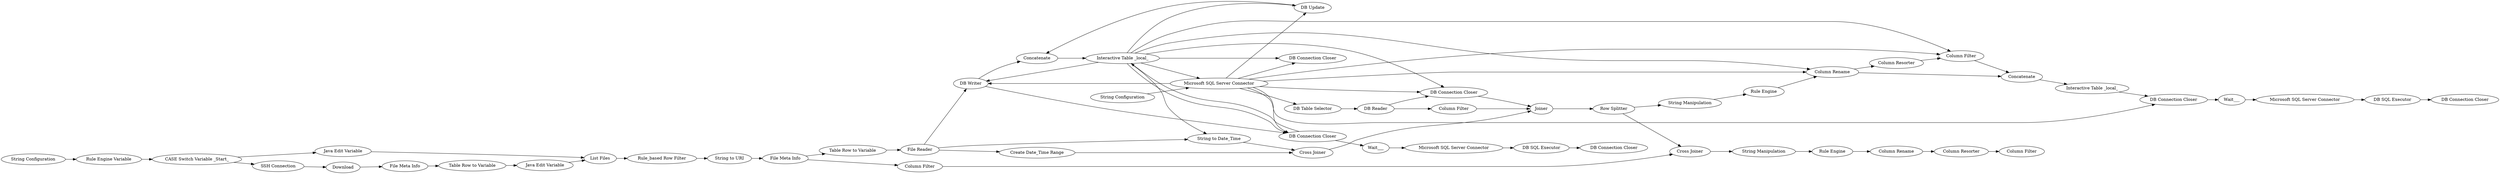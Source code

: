 digraph {
	1029 -> 712
	1034 -> 1042
	821 -> 778
	1058 -> 1061
	1050 -> 1045
	778 -> 685
	1056 -> 1057
	1043 -> 1034
	741 -> 1061
	1058 -> 1046
	1048 -> 1049
	685 -> 688
	741 -> 1046
	376 -> 1034
	1029 -> 1059
	1054 -> 1051
	1058 -> 1033
	716 -> 1034
	1042 -> 1048
	1049 -> 1050
	1033 -> 716
	1039 -> 1036
	1046 -> 1054
	1068 -> 1074
	1052 -> 1064
	1038 -> 1039
	1060 -> 1058
	778 -> 1031
	1032 -> 1030
	1070 -> 1068
	1030 -> 376
	1057 -> 1058
	1058 -> 1060
	688 -> 687
	1042 -> 805
	1058 -> 741
	741 -> 1060
	850 -> 741
	712 -> 716
	1051 -> 1052
	1064 -> 1065
	1045 -> 1046
	694 -> 757
	687 -> 686
	757 -> 699
	695 -> 696
	1058 -> 1056
	1058 -> 376
	1059 -> 1057
	1030 -> 1043
	1062 -> 1066
	686 -> 743
	741 -> 376
	696 -> 1029
	1065 -> 1062
	1029 -> 1033
	1036 -> 722
	741 -> 1032
	741 -> 1056
	804 -> 805
	1060 -> 1070
	741 -> 1052
	1058 -> 1059
	1050 -> 1054
	849 -> 821
	741 -> 1059
	695 -> 804
	743 -> 694
	722 -> 1040
	1074 -> 1069
	699 -> 695
	1058 -> 1050
	1059 -> 1060
	1031 -> 694
	805 -> 1038
	741 -> 1050
	1030 [label="DB Reader"]
	1056 [label="DB Update"]
	696 [label="Table Row to Variable"]
	1057 [label=Concatenate]
	1032 [label="DB Table Selector"]
	1034 [label=Joiner]
	699 [label="String to URI"]
	741 [label="Microsoft SQL Server Connector"]
	1058 [label="Interactive Table _local_"]
	1045 [label="Column Resorter"]
	1038 [label="String Manipulation"]
	1074 [label="DB SQL Executor"]
	1051 [label="Interactive Table _local_"]
	688 [label=Download]
	1060 [label="DB Connection Closer"]
	1031 [label="Java Edit Variable"]
	849 [label="String Configuration"]
	1065 [label="Microsoft SQL Server Connector"]
	1061 [label="DB Connection Closer"]
	778 [label="CASE Switch Variable _Start_"]
	695 [label="File Meta Info"]
	821 [label="Rule Engine Variable"]
	376 [label="DB Connection Closer"]
	685 [label="SSH Connection"]
	1069 [label="DB Connection Closer"]
	1042 [label="Row Splitter"]
	1036 [label="Column Rename"]
	1039 [label="Rule Engine"]
	694 [label="List Files"]
	686 [label="Table Row to Variable"]
	1043 [label="Column Filter"]
	1064 [label=Wait___]
	716 [label="Cross Joiner"]
	743 [label="Java Edit Variable"]
	1048 [label="String Manipulation"]
	1052 [label="DB Connection Closer"]
	1068 [label="Microsoft SQL Server Connector"]
	1033 [label="String to Date_Time"]
	1040 [label="Column Filter"]
	805 [label="Cross Joiner"]
	1046 [label="Column Filter"]
	712 [label="Create Date_Time Range"]
	757 [label="Rule_based Row Filter"]
	1070 [label=Wait___]
	1054 [label=Concatenate]
	687 [label="File Meta Info"]
	1050 [label="Column Rename"]
	850 [label="String Configuration"]
	804 [label="Column Filter"]
	1049 [label="Rule Engine"]
	1059 [label="DB Writer"]
	722 [label="Column Resorter"]
	1062 [label="DB SQL Executor"]
	1029 [label="File Reader"]
	1066 [label="DB Connection Closer"]
	rankdir=LR
}
